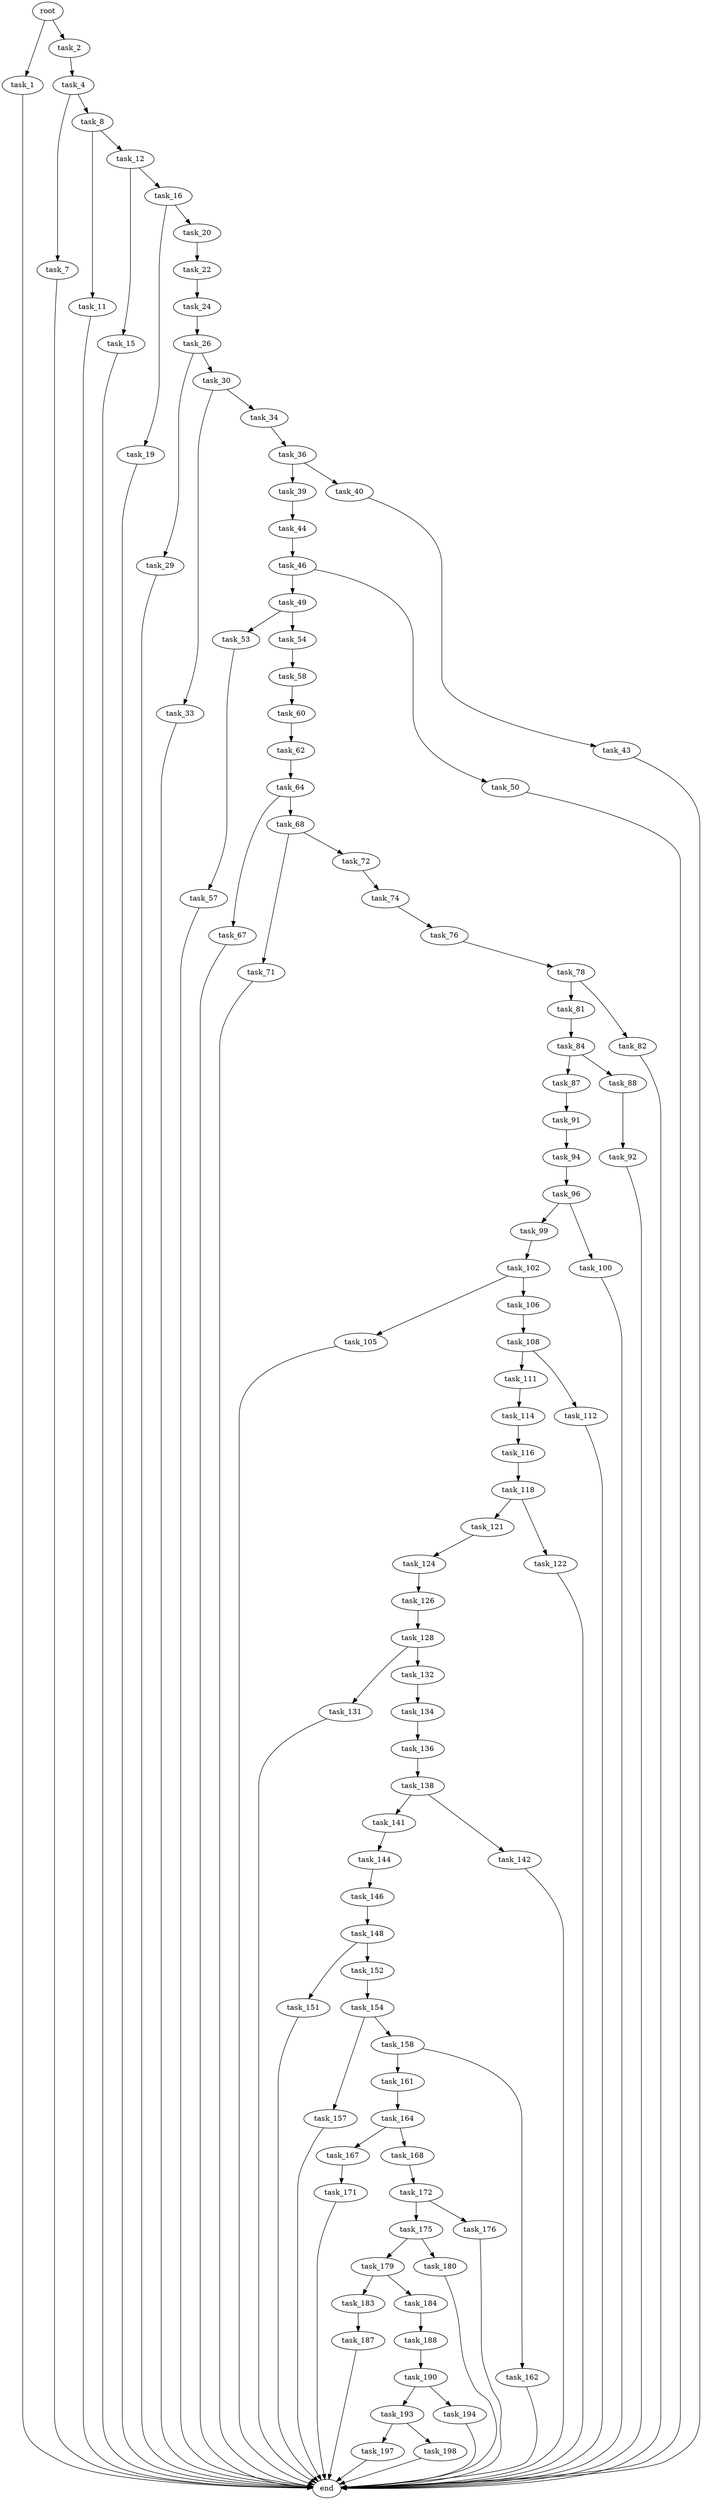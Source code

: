 digraph G {
  root [size="0.000000"];
  task_1 [size="24393300509.000000"];
  task_2 [size="36683779023.000000"];
  task_4 [size="10372462329.000000"];
  task_7 [size="16244868818.000000"];
  task_8 [size="7839533865.000000"];
  task_11 [size="73031537563.000000"];
  task_12 [size="8261136549.000000"];
  task_15 [size="6708127687.000000"];
  task_16 [size="1948574731.000000"];
  task_19 [size="140538846911.000000"];
  task_20 [size="1004218615.000000"];
  task_22 [size="368293445632.000000"];
  task_24 [size="44034375478.000000"];
  task_26 [size="20065861080.000000"];
  task_29 [size="80274863449.000000"];
  task_30 [size="48602689203.000000"];
  task_33 [size="122931293857.000000"];
  task_34 [size="26755802581.000000"];
  task_36 [size="779087951149.000000"];
  task_39 [size="29717751491.000000"];
  task_40 [size="1158327610.000000"];
  task_43 [size="68719476736.000000"];
  task_44 [size="990497675.000000"];
  task_46 [size="24866030695.000000"];
  task_49 [size="26844262836.000000"];
  task_50 [size="231928233984.000000"];
  task_53 [size="43551282942.000000"];
  task_54 [size="23504618236.000000"];
  task_57 [size="782757789696.000000"];
  task_58 [size="28991029248.000000"];
  task_60 [size="134217728000.000000"];
  task_62 [size="368293445632.000000"];
  task_64 [size="47116428074.000000"];
  task_67 [size="192419202544.000000"];
  task_68 [size="14285082203.000000"];
  task_71 [size="23281772274.000000"];
  task_72 [size="29396810103.000000"];
  task_74 [size="1073741824000.000000"];
  task_76 [size="187432646572.000000"];
  task_78 [size="68719476736.000000"];
  task_81 [size="134217728000.000000"];
  task_82 [size="126866133800.000000"];
  task_84 [size="23950521929.000000"];
  task_87 [size="549755813888.000000"];
  task_88 [size="465107352667.000000"];
  task_91 [size="134217728000.000000"];
  task_92 [size="123592568314.000000"];
  task_94 [size="8417100212.000000"];
  task_96 [size="7945328903.000000"];
  task_99 [size="134217728000.000000"];
  task_100 [size="236103699447.000000"];
  task_102 [size="134217728000.000000"];
  task_105 [size="190719879562.000000"];
  task_106 [size="6735121496.000000"];
  task_108 [size="18432222739.000000"];
  task_111 [size="28991029248.000000"];
  task_112 [size="134217728000.000000"];
  task_114 [size="427984276056.000000"];
  task_116 [size="930847131.000000"];
  task_118 [size="19344452020.000000"];
  task_121 [size="1528585042.000000"];
  task_122 [size="28850532651.000000"];
  task_124 [size="18169611310.000000"];
  task_126 [size="27835307103.000000"];
  task_128 [size="549755813888.000000"];
  task_131 [size="368293445632.000000"];
  task_132 [size="200894963376.000000"];
  task_134 [size="231928233984.000000"];
  task_136 [size="283295459696.000000"];
  task_138 [size="196476046119.000000"];
  task_141 [size="2007811312.000000"];
  task_142 [size="470454382184.000000"];
  task_144 [size="693851866924.000000"];
  task_146 [size="1100794437.000000"];
  task_148 [size="134217728000.000000"];
  task_151 [size="557382123419.000000"];
  task_152 [size="39302291018.000000"];
  task_154 [size="10815041028.000000"];
  task_157 [size="888335570845.000000"];
  task_158 [size="19693532305.000000"];
  task_161 [size="231928233984.000000"];
  task_162 [size="94294065936.000000"];
  task_164 [size="549755813888.000000"];
  task_167 [size="368293445632.000000"];
  task_168 [size="9096360033.000000"];
  task_171 [size="368293445632.000000"];
  task_172 [size="68719476736.000000"];
  task_175 [size="414460265.000000"];
  task_176 [size="782757789696.000000"];
  task_179 [size="28991029248.000000"];
  task_180 [size="2713523389.000000"];
  task_183 [size="1073741824000.000000"];
  task_184 [size="432192822763.000000"];
  task_187 [size="134217728000.000000"];
  task_188 [size="720445151748.000000"];
  task_190 [size="782757789696.000000"];
  task_193 [size="68719476736.000000"];
  task_194 [size="334934014207.000000"];
  task_197 [size="134217728000.000000"];
  task_198 [size="1073741824000.000000"];
  end [size="0.000000"];

  root -> task_1 [size="1.000000"];
  root -> task_2 [size="1.000000"];
  task_1 -> end [size="1.000000"];
  task_2 -> task_4 [size="838860800.000000"];
  task_4 -> task_7 [size="411041792.000000"];
  task_4 -> task_8 [size="411041792.000000"];
  task_7 -> end [size="1.000000"];
  task_8 -> task_11 [size="209715200.000000"];
  task_8 -> task_12 [size="209715200.000000"];
  task_11 -> end [size="1.000000"];
  task_12 -> task_15 [size="134217728.000000"];
  task_12 -> task_16 [size="134217728.000000"];
  task_15 -> end [size="1.000000"];
  task_16 -> task_19 [size="33554432.000000"];
  task_16 -> task_20 [size="33554432.000000"];
  task_19 -> end [size="1.000000"];
  task_20 -> task_22 [size="33554432.000000"];
  task_22 -> task_24 [size="411041792.000000"];
  task_24 -> task_26 [size="33554432.000000"];
  task_26 -> task_29 [size="679477248.000000"];
  task_26 -> task_30 [size="679477248.000000"];
  task_29 -> end [size="1.000000"];
  task_30 -> task_33 [size="838860800.000000"];
  task_30 -> task_34 [size="838860800.000000"];
  task_33 -> end [size="1.000000"];
  task_34 -> task_36 [size="838860800.000000"];
  task_36 -> task_39 [size="679477248.000000"];
  task_36 -> task_40 [size="679477248.000000"];
  task_39 -> task_44 [size="33554432.000000"];
  task_40 -> task_43 [size="33554432.000000"];
  task_43 -> end [size="1.000000"];
  task_44 -> task_46 [size="33554432.000000"];
  task_46 -> task_49 [size="411041792.000000"];
  task_46 -> task_50 [size="411041792.000000"];
  task_49 -> task_53 [size="838860800.000000"];
  task_49 -> task_54 [size="838860800.000000"];
  task_50 -> end [size="1.000000"];
  task_53 -> task_57 [size="33554432.000000"];
  task_54 -> task_58 [size="838860800.000000"];
  task_57 -> end [size="1.000000"];
  task_58 -> task_60 [size="75497472.000000"];
  task_60 -> task_62 [size="209715200.000000"];
  task_62 -> task_64 [size="411041792.000000"];
  task_64 -> task_67 [size="75497472.000000"];
  task_64 -> task_68 [size="75497472.000000"];
  task_67 -> end [size="1.000000"];
  task_68 -> task_71 [size="33554432.000000"];
  task_68 -> task_72 [size="33554432.000000"];
  task_71 -> end [size="1.000000"];
  task_72 -> task_74 [size="679477248.000000"];
  task_74 -> task_76 [size="838860800.000000"];
  task_76 -> task_78 [size="209715200.000000"];
  task_78 -> task_81 [size="134217728.000000"];
  task_78 -> task_82 [size="134217728.000000"];
  task_81 -> task_84 [size="209715200.000000"];
  task_82 -> end [size="1.000000"];
  task_84 -> task_87 [size="679477248.000000"];
  task_84 -> task_88 [size="679477248.000000"];
  task_87 -> task_91 [size="536870912.000000"];
  task_88 -> task_92 [size="679477248.000000"];
  task_91 -> task_94 [size="209715200.000000"];
  task_92 -> end [size="1.000000"];
  task_94 -> task_96 [size="134217728.000000"];
  task_96 -> task_99 [size="134217728.000000"];
  task_96 -> task_100 [size="134217728.000000"];
  task_99 -> task_102 [size="209715200.000000"];
  task_100 -> end [size="1.000000"];
  task_102 -> task_105 [size="209715200.000000"];
  task_102 -> task_106 [size="209715200.000000"];
  task_105 -> end [size="1.000000"];
  task_106 -> task_108 [size="134217728.000000"];
  task_108 -> task_111 [size="301989888.000000"];
  task_108 -> task_112 [size="301989888.000000"];
  task_111 -> task_114 [size="75497472.000000"];
  task_112 -> end [size="1.000000"];
  task_114 -> task_116 [size="411041792.000000"];
  task_116 -> task_118 [size="33554432.000000"];
  task_118 -> task_121 [size="33554432.000000"];
  task_118 -> task_122 [size="33554432.000000"];
  task_121 -> task_124 [size="33554432.000000"];
  task_122 -> end [size="1.000000"];
  task_124 -> task_126 [size="411041792.000000"];
  task_126 -> task_128 [size="838860800.000000"];
  task_128 -> task_131 [size="536870912.000000"];
  task_128 -> task_132 [size="536870912.000000"];
  task_131 -> end [size="1.000000"];
  task_132 -> task_134 [size="301989888.000000"];
  task_134 -> task_136 [size="301989888.000000"];
  task_136 -> task_138 [size="679477248.000000"];
  task_138 -> task_141 [size="536870912.000000"];
  task_138 -> task_142 [size="536870912.000000"];
  task_141 -> task_144 [size="209715200.000000"];
  task_142 -> end [size="1.000000"];
  task_144 -> task_146 [size="536870912.000000"];
  task_146 -> task_148 [size="33554432.000000"];
  task_148 -> task_151 [size="209715200.000000"];
  task_148 -> task_152 [size="209715200.000000"];
  task_151 -> end [size="1.000000"];
  task_152 -> task_154 [size="679477248.000000"];
  task_154 -> task_157 [size="33554432.000000"];
  task_154 -> task_158 [size="33554432.000000"];
  task_157 -> end [size="1.000000"];
  task_158 -> task_161 [size="411041792.000000"];
  task_158 -> task_162 [size="411041792.000000"];
  task_161 -> task_164 [size="301989888.000000"];
  task_162 -> end [size="1.000000"];
  task_164 -> task_167 [size="536870912.000000"];
  task_164 -> task_168 [size="536870912.000000"];
  task_167 -> task_171 [size="411041792.000000"];
  task_168 -> task_172 [size="411041792.000000"];
  task_171 -> end [size="1.000000"];
  task_172 -> task_175 [size="134217728.000000"];
  task_172 -> task_176 [size="134217728.000000"];
  task_175 -> task_179 [size="33554432.000000"];
  task_175 -> task_180 [size="33554432.000000"];
  task_176 -> end [size="1.000000"];
  task_179 -> task_183 [size="75497472.000000"];
  task_179 -> task_184 [size="75497472.000000"];
  task_180 -> end [size="1.000000"];
  task_183 -> task_187 [size="838860800.000000"];
  task_184 -> task_188 [size="679477248.000000"];
  task_187 -> end [size="1.000000"];
  task_188 -> task_190 [size="679477248.000000"];
  task_190 -> task_193 [size="679477248.000000"];
  task_190 -> task_194 [size="679477248.000000"];
  task_193 -> task_197 [size="134217728.000000"];
  task_193 -> task_198 [size="134217728.000000"];
  task_194 -> end [size="1.000000"];
  task_197 -> end [size="1.000000"];
  task_198 -> end [size="1.000000"];
}
